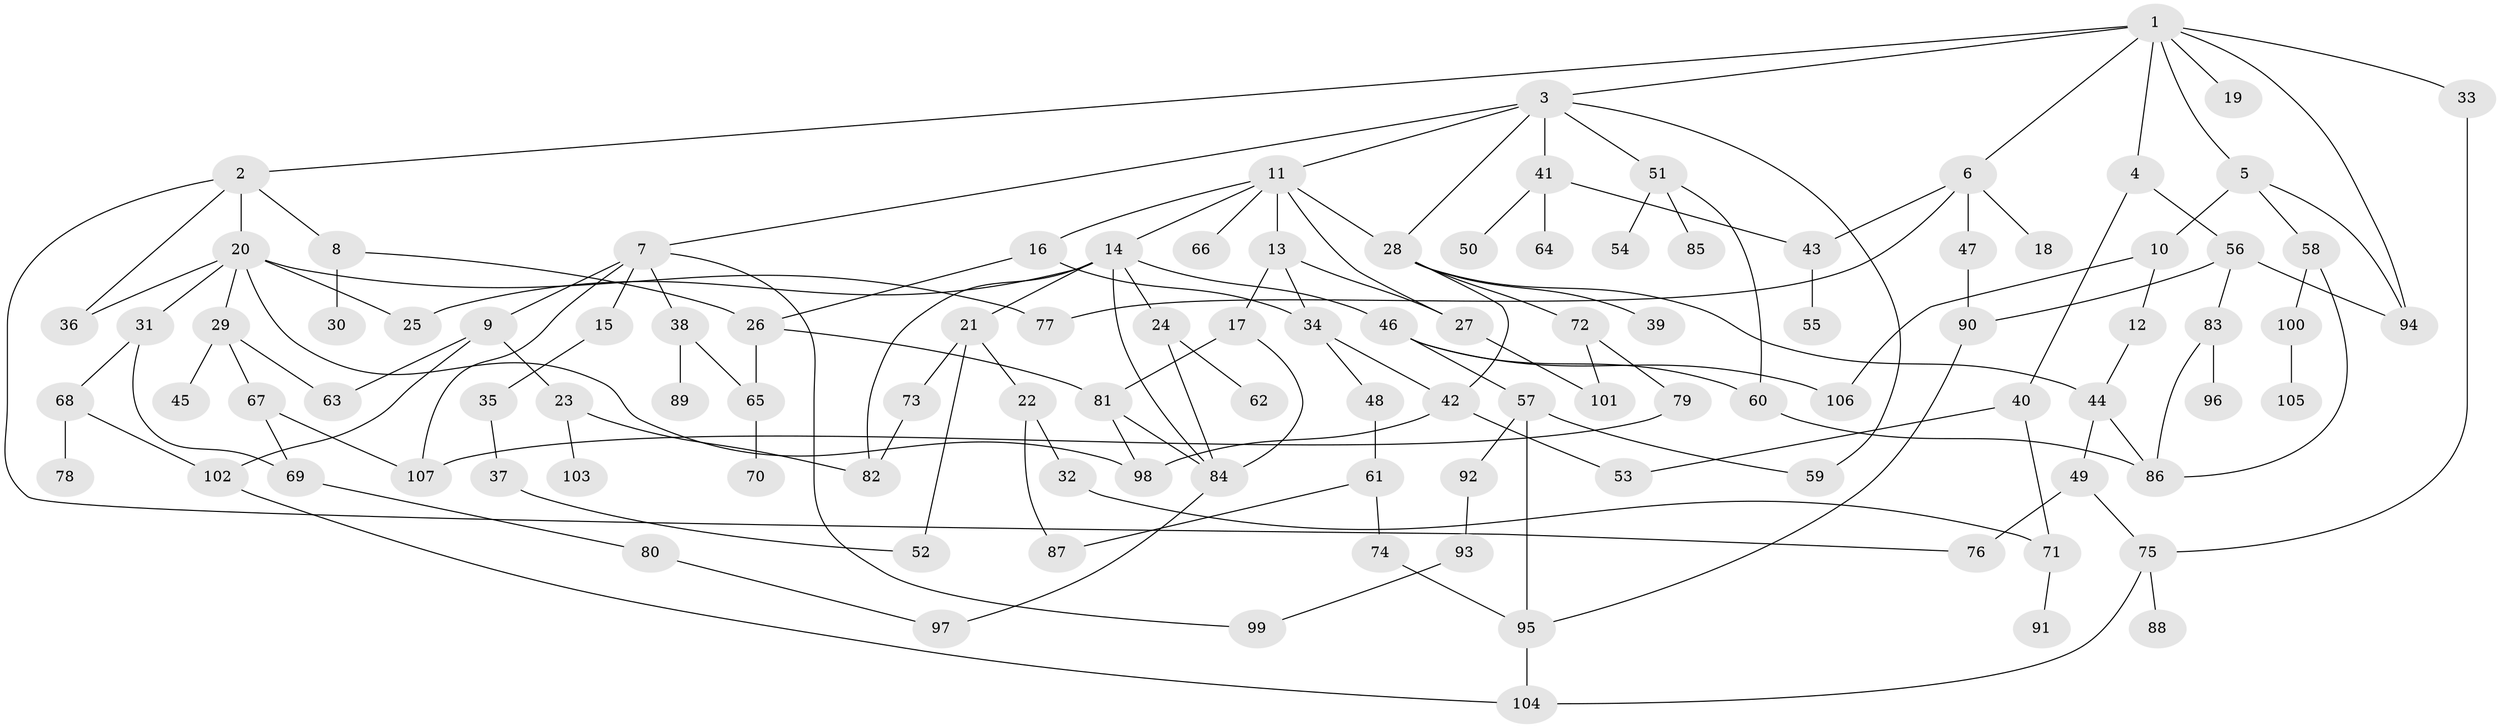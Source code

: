 // coarse degree distribution, {6: 0.12962962962962962, 7: 0.037037037037037035, 3: 0.2222222222222222, 4: 0.12962962962962962, 2: 0.2962962962962963, 5: 0.1111111111111111, 1: 0.07407407407407407}
// Generated by graph-tools (version 1.1) at 2025/49/03/04/25 22:49:06]
// undirected, 107 vertices, 152 edges
graph export_dot {
  node [color=gray90,style=filled];
  1;
  2;
  3;
  4;
  5;
  6;
  7;
  8;
  9;
  10;
  11;
  12;
  13;
  14;
  15;
  16;
  17;
  18;
  19;
  20;
  21;
  22;
  23;
  24;
  25;
  26;
  27;
  28;
  29;
  30;
  31;
  32;
  33;
  34;
  35;
  36;
  37;
  38;
  39;
  40;
  41;
  42;
  43;
  44;
  45;
  46;
  47;
  48;
  49;
  50;
  51;
  52;
  53;
  54;
  55;
  56;
  57;
  58;
  59;
  60;
  61;
  62;
  63;
  64;
  65;
  66;
  67;
  68;
  69;
  70;
  71;
  72;
  73;
  74;
  75;
  76;
  77;
  78;
  79;
  80;
  81;
  82;
  83;
  84;
  85;
  86;
  87;
  88;
  89;
  90;
  91;
  92;
  93;
  94;
  95;
  96;
  97;
  98;
  99;
  100;
  101;
  102;
  103;
  104;
  105;
  106;
  107;
  1 -- 2;
  1 -- 3;
  1 -- 4;
  1 -- 5;
  1 -- 6;
  1 -- 19;
  1 -- 33;
  1 -- 94;
  2 -- 8;
  2 -- 20;
  2 -- 76;
  2 -- 36;
  3 -- 7;
  3 -- 11;
  3 -- 41;
  3 -- 51;
  3 -- 59;
  3 -- 28;
  4 -- 40;
  4 -- 56;
  5 -- 10;
  5 -- 58;
  5 -- 94;
  6 -- 18;
  6 -- 43;
  6 -- 47;
  6 -- 77;
  7 -- 9;
  7 -- 15;
  7 -- 38;
  7 -- 99;
  7 -- 107;
  8 -- 30;
  8 -- 26;
  9 -- 23;
  9 -- 102;
  9 -- 63;
  10 -- 12;
  10 -- 106;
  11 -- 13;
  11 -- 14;
  11 -- 16;
  11 -- 27;
  11 -- 28;
  11 -- 66;
  12 -- 44;
  13 -- 17;
  13 -- 27;
  13 -- 34;
  14 -- 21;
  14 -- 24;
  14 -- 25;
  14 -- 46;
  14 -- 84;
  14 -- 82;
  15 -- 35;
  16 -- 26;
  16 -- 34;
  17 -- 81;
  17 -- 84;
  20 -- 29;
  20 -- 31;
  20 -- 36;
  20 -- 25;
  20 -- 77;
  20 -- 98;
  21 -- 22;
  21 -- 73;
  21 -- 52;
  22 -- 32;
  22 -- 87;
  23 -- 103;
  23 -- 82;
  24 -- 62;
  24 -- 84;
  26 -- 65;
  26 -- 81;
  27 -- 101;
  28 -- 39;
  28 -- 42;
  28 -- 44;
  28 -- 72;
  29 -- 45;
  29 -- 63;
  29 -- 67;
  31 -- 68;
  31 -- 69;
  32 -- 71;
  33 -- 75;
  34 -- 48;
  34 -- 42;
  35 -- 37;
  37 -- 52;
  38 -- 89;
  38 -- 65;
  40 -- 71;
  40 -- 53;
  41 -- 50;
  41 -- 64;
  41 -- 43;
  42 -- 53;
  42 -- 98;
  43 -- 55;
  44 -- 49;
  44 -- 86;
  46 -- 57;
  46 -- 106;
  46 -- 60;
  47 -- 90;
  48 -- 61;
  49 -- 75;
  49 -- 76;
  51 -- 54;
  51 -- 60;
  51 -- 85;
  56 -- 83;
  56 -- 90;
  56 -- 94;
  57 -- 92;
  57 -- 95;
  57 -- 59;
  58 -- 100;
  58 -- 86;
  60 -- 86;
  61 -- 74;
  61 -- 87;
  65 -- 70;
  67 -- 69;
  67 -- 107;
  68 -- 78;
  68 -- 102;
  69 -- 80;
  71 -- 91;
  72 -- 79;
  72 -- 101;
  73 -- 82;
  74 -- 95;
  75 -- 88;
  75 -- 104;
  79 -- 107;
  80 -- 97;
  81 -- 98;
  81 -- 84;
  83 -- 96;
  83 -- 86;
  84 -- 97;
  90 -- 95;
  92 -- 93;
  93 -- 99;
  95 -- 104;
  100 -- 105;
  102 -- 104;
}
